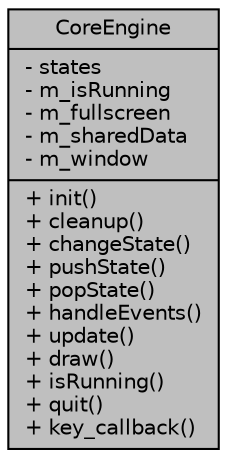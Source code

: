 digraph "CoreEngine"
{
 // INTERACTIVE_SVG=YES
 // LATEX_PDF_SIZE
  edge [fontname="Helvetica",fontsize="10",labelfontname="Helvetica",labelfontsize="10"];
  node [fontname="Helvetica",fontsize="10",shape=record];
  Node1 [label="{CoreEngine\n|- states\l- m_isRunning\l- m_fullscreen\l- m_sharedData\l- m_window\l|+ init()\l+ cleanup()\l+ changeState()\l+ pushState()\l+ popState()\l+ handleEvents()\l+ update()\l+ draw()\l+ isRunning()\l+ quit()\l+ key_callback()\l}",height=0.2,width=0.4,color="black", fillcolor="grey75", style="filled", fontcolor="black",tooltip="The underlying engine that handles everything underneath."];
}

